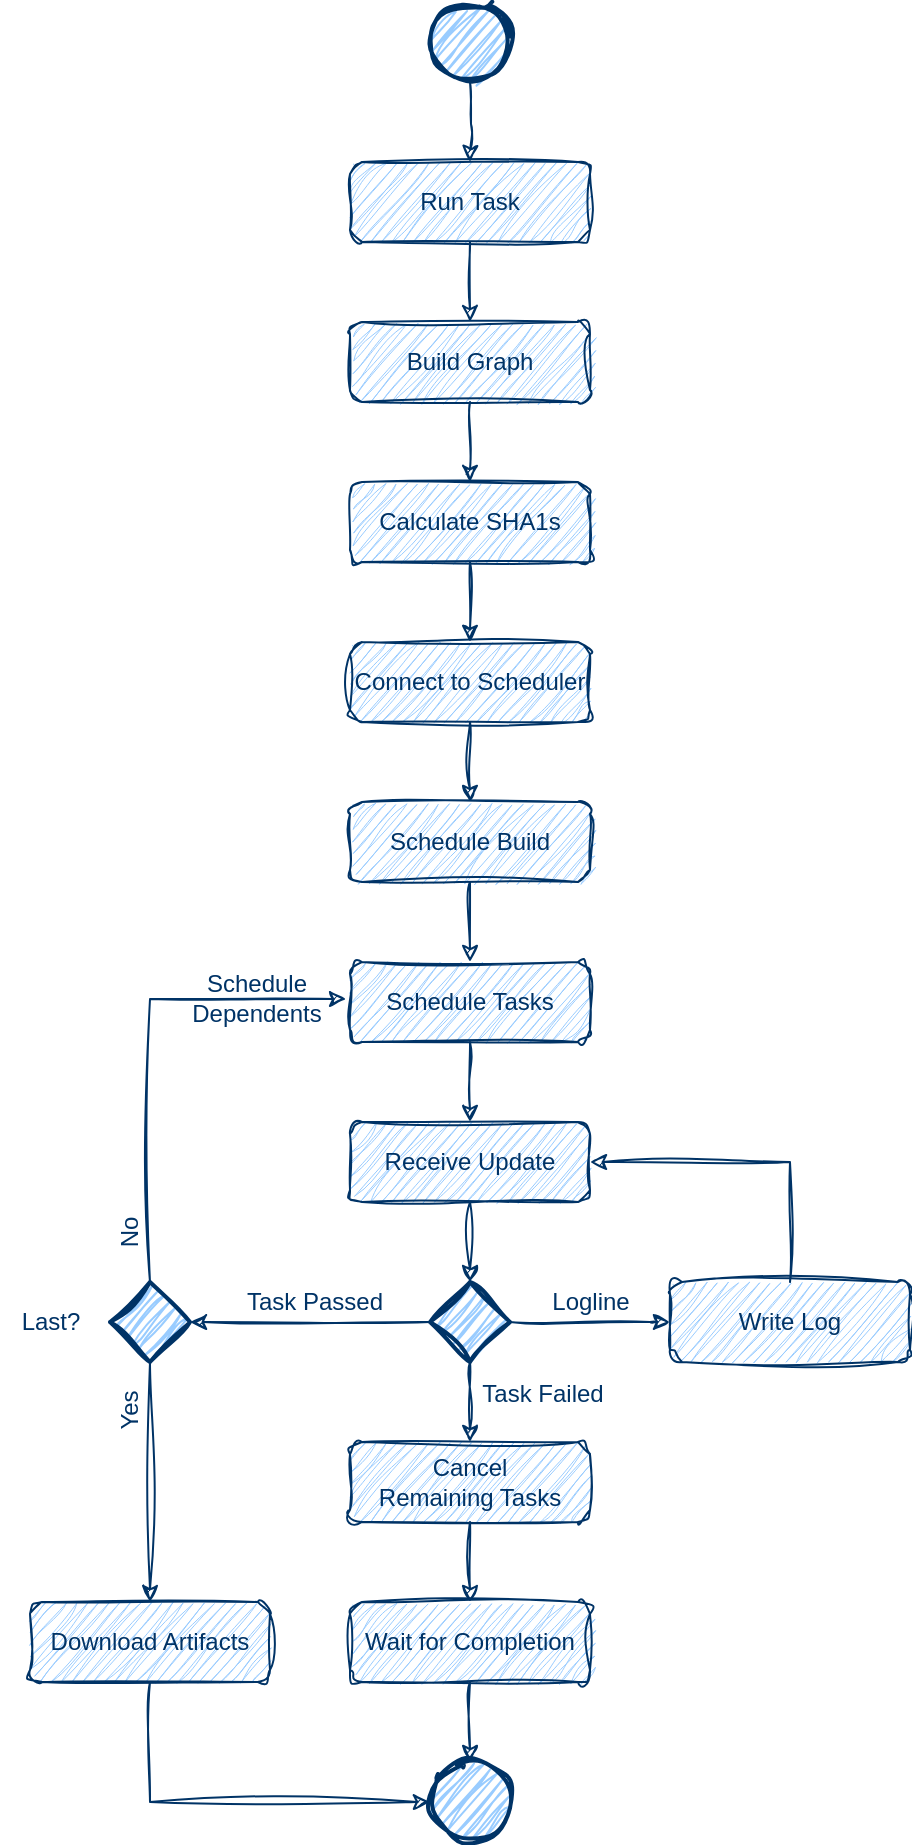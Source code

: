 <mxfile version="23.1.5" type="device">
  <diagram name="Page-1" id="Y92Y_TORvS9SPB8imlwd">
    <mxGraphModel dx="819" dy="1623" grid="1" gridSize="10" guides="1" tooltips="1" connect="1" arrows="1" fold="1" page="1" pageScale="1" pageWidth="850" pageHeight="1100" background="#ffffff" math="0" shadow="0">
      <root>
        <mxCell id="0" />
        <mxCell id="1" parent="0" />
        <mxCell id="bbUX7uOw3sF5FcF1nQRy-41" style="edgeStyle=orthogonalEdgeStyle;rounded=0;sketch=1;hachureGap=4;jiggle=2;curveFitting=1;orthogonalLoop=1;jettySize=auto;html=1;entryX=0.5;entryY=0;entryDx=0;entryDy=0;strokeColor=#003366;align=center;verticalAlign=middle;fontFamily=Helvetica;fontSize=12;fontColor=#003366;labelBackgroundColor=none;endArrow=classic;" edge="1" parent="1" source="bbUX7uOw3sF5FcF1nQRy-1" target="bbUX7uOw3sF5FcF1nQRy-5">
          <mxGeometry relative="1" as="geometry" />
        </mxCell>
        <mxCell id="bbUX7uOw3sF5FcF1nQRy-1" value="Run Task" style="rounded=1;whiteSpace=wrap;html=1;sketch=1;hachureGap=4;jiggle=2;curveFitting=1;fillColor=#99CCFF;fontColor=#003366;strokeColor=#003366;" vertex="1" parent="1">
          <mxGeometry x="360" y="-960" width="120" height="40" as="geometry" />
        </mxCell>
        <mxCell id="bbUX7uOw3sF5FcF1nQRy-2" style="edgeStyle=orthogonalEdgeStyle;rounded=0;sketch=1;hachureGap=4;jiggle=2;curveFitting=1;orthogonalLoop=1;jettySize=auto;html=1;exitX=0.5;exitY=1;exitDx=0;exitDy=0;" edge="1" parent="1" source="bbUX7uOw3sF5FcF1nQRy-1" target="bbUX7uOw3sF5FcF1nQRy-1">
          <mxGeometry relative="1" as="geometry" />
        </mxCell>
        <mxCell id="bbUX7uOw3sF5FcF1nQRy-4" style="edgeStyle=orthogonalEdgeStyle;rounded=0;sketch=1;hachureGap=4;jiggle=2;curveFitting=1;orthogonalLoop=1;jettySize=auto;html=1;entryX=0.5;entryY=0;entryDx=0;entryDy=0;fontFamily=Helvetica;fontSize=12;fontColor=#003366;strokeColor=#003366;" edge="1" parent="1" target="bbUX7uOw3sF5FcF1nQRy-1">
          <mxGeometry relative="1" as="geometry">
            <mxPoint x="420" y="-1000" as="sourcePoint" />
          </mxGeometry>
        </mxCell>
        <mxCell id="bbUX7uOw3sF5FcF1nQRy-42" style="edgeStyle=orthogonalEdgeStyle;rounded=0;sketch=1;hachureGap=4;jiggle=2;curveFitting=1;orthogonalLoop=1;jettySize=auto;html=1;entryX=0.5;entryY=0;entryDx=0;entryDy=0;strokeColor=#003366;align=center;verticalAlign=middle;fontFamily=Helvetica;fontSize=12;fontColor=#003366;labelBackgroundColor=none;endArrow=classic;" edge="1" parent="1" source="bbUX7uOw3sF5FcF1nQRy-5" target="bbUX7uOw3sF5FcF1nQRy-6">
          <mxGeometry relative="1" as="geometry" />
        </mxCell>
        <mxCell id="bbUX7uOw3sF5FcF1nQRy-5" value="Build Graph" style="rounded=1;whiteSpace=wrap;html=1;sketch=1;hachureGap=4;jiggle=2;curveFitting=1;fillColor=#99CCFF;fontColor=#003366;strokeColor=#003366;" vertex="1" parent="1">
          <mxGeometry x="360" y="-880" width="120" height="40" as="geometry" />
        </mxCell>
        <mxCell id="bbUX7uOw3sF5FcF1nQRy-44" style="edgeStyle=orthogonalEdgeStyle;rounded=0;sketch=1;hachureGap=4;jiggle=2;curveFitting=1;orthogonalLoop=1;jettySize=auto;html=1;entryX=0.5;entryY=0;entryDx=0;entryDy=0;strokeColor=#003366;align=center;verticalAlign=middle;fontFamily=Helvetica;fontSize=12;fontColor=#003366;labelBackgroundColor=none;endArrow=classic;" edge="1" parent="1" source="bbUX7uOw3sF5FcF1nQRy-6" target="bbUX7uOw3sF5FcF1nQRy-43">
          <mxGeometry relative="1" as="geometry" />
        </mxCell>
        <mxCell id="bbUX7uOw3sF5FcF1nQRy-6" value="Calculate SHA1s" style="rounded=1;whiteSpace=wrap;html=1;sketch=1;hachureGap=4;jiggle=2;curveFitting=1;fillColor=#99CCFF;fontColor=#003366;strokeColor=#003366;" vertex="1" parent="1">
          <mxGeometry x="360" y="-800" width="120" height="40" as="geometry" />
        </mxCell>
        <mxCell id="bbUX7uOw3sF5FcF1nQRy-7" value="Schedule Build" style="rounded=1;whiteSpace=wrap;html=1;sketch=1;hachureGap=4;jiggle=2;curveFitting=1;fillColor=#99CCFF;fontColor=#003366;strokeColor=#003366;" vertex="1" parent="1">
          <mxGeometry x="360" y="-640" width="120" height="40" as="geometry" />
        </mxCell>
        <mxCell id="bbUX7uOw3sF5FcF1nQRy-23" style="edgeStyle=orthogonalEdgeStyle;rounded=0;sketch=1;hachureGap=4;jiggle=2;curveFitting=1;orthogonalLoop=1;jettySize=auto;html=1;entryX=0.5;entryY=0;entryDx=0;entryDy=0;strokeColor=#003366;align=center;verticalAlign=middle;fontFamily=Helvetica;fontSize=12;fontColor=#003366;labelBackgroundColor=none;endArrow=classic;" edge="1" parent="1" source="bbUX7uOw3sF5FcF1nQRy-8" target="bbUX7uOw3sF5FcF1nQRy-9">
          <mxGeometry relative="1" as="geometry" />
        </mxCell>
        <mxCell id="bbUX7uOw3sF5FcF1nQRy-8" value="Schedule Tasks" style="rounded=1;whiteSpace=wrap;html=1;sketch=1;hachureGap=4;jiggle=2;curveFitting=1;fillColor=#99CCFF;fontColor=#003366;strokeColor=#003366;" vertex="1" parent="1">
          <mxGeometry x="360" y="-560" width="120" height="40" as="geometry" />
        </mxCell>
        <mxCell id="bbUX7uOw3sF5FcF1nQRy-11" value="" style="edgeStyle=orthogonalEdgeStyle;rounded=0;sketch=1;hachureGap=4;jiggle=2;curveFitting=1;orthogonalLoop=1;jettySize=auto;html=1;strokeColor=#003366;align=center;verticalAlign=middle;fontFamily=Helvetica;fontSize=12;fontColor=#003366;labelBackgroundColor=default;endArrow=classic;entryX=0.5;entryY=0;entryDx=0;entryDy=0;entryPerimeter=0;" edge="1" parent="1" source="bbUX7uOw3sF5FcF1nQRy-9" target="bbUX7uOw3sF5FcF1nQRy-12">
          <mxGeometry relative="1" as="geometry">
            <mxPoint x="420" y="-400.0" as="targetPoint" />
          </mxGeometry>
        </mxCell>
        <mxCell id="bbUX7uOw3sF5FcF1nQRy-9" value="Receive Update" style="rounded=1;whiteSpace=wrap;html=1;sketch=1;hachureGap=4;jiggle=2;curveFitting=1;fillColor=#99CCFF;fontColor=#003366;strokeColor=#003366;" vertex="1" parent="1">
          <mxGeometry x="360" y="-480" width="120" height="40" as="geometry" />
        </mxCell>
        <mxCell id="bbUX7uOw3sF5FcF1nQRy-13" style="edgeStyle=orthogonalEdgeStyle;rounded=0;sketch=1;hachureGap=4;jiggle=2;curveFitting=1;orthogonalLoop=1;jettySize=auto;html=1;entryX=0;entryY=0.5;entryDx=0;entryDy=0;strokeColor=#003366;align=center;verticalAlign=middle;fontFamily=Helvetica;fontSize=12;fontColor=#003366;labelBackgroundColor=none;endArrow=classic;" edge="1" parent="1" source="bbUX7uOw3sF5FcF1nQRy-12" target="bbUX7uOw3sF5FcF1nQRy-15">
          <mxGeometry relative="1" as="geometry">
            <Array as="points">
              <mxPoint x="510" y="-380" />
              <mxPoint x="510" y="-380" />
            </Array>
          </mxGeometry>
        </mxCell>
        <mxCell id="bbUX7uOw3sF5FcF1nQRy-14" value="Logline" style="edgeLabel;html=1;align=center;verticalAlign=middle;resizable=0;points=[];rounded=1;sketch=1;hachureGap=4;jiggle=2;curveFitting=1;strokeColor=#003366;fontFamily=Helvetica;fontSize=12;fontColor=#003366;labelBackgroundColor=none;fillColor=#99CCFF;" vertex="1" connectable="0" parent="bbUX7uOw3sF5FcF1nQRy-13">
          <mxGeometry x="-0.51" y="2" relative="1" as="geometry">
            <mxPoint x="20" y="-8" as="offset" />
          </mxGeometry>
        </mxCell>
        <mxCell id="bbUX7uOw3sF5FcF1nQRy-17" style="edgeStyle=orthogonalEdgeStyle;rounded=0;sketch=1;hachureGap=4;jiggle=2;curveFitting=1;orthogonalLoop=1;jettySize=auto;html=1;strokeColor=#003366;align=center;verticalAlign=middle;fontFamily=Helvetica;fontSize=12;fontColor=#003366;labelBackgroundColor=none;endArrow=classic;entryX=1;entryY=0.5;entryDx=0;entryDy=0;entryPerimeter=0;" edge="1" parent="1" source="bbUX7uOw3sF5FcF1nQRy-12" target="bbUX7uOw3sF5FcF1nQRy-20">
          <mxGeometry relative="1" as="geometry">
            <mxPoint x="320" y="-380" as="targetPoint" />
          </mxGeometry>
        </mxCell>
        <mxCell id="bbUX7uOw3sF5FcF1nQRy-19" value="Task Passed" style="edgeLabel;html=1;align=center;verticalAlign=middle;resizable=0;points=[];rounded=1;sketch=1;hachureGap=4;jiggle=2;curveFitting=1;strokeColor=#003366;fontFamily=Helvetica;fontSize=12;fontColor=#003366;labelBackgroundColor=none;fillColor=#99CCFF;gradientColor=none;" vertex="1" connectable="0" parent="bbUX7uOw3sF5FcF1nQRy-17">
          <mxGeometry x="-0.07" relative="1" as="geometry">
            <mxPoint x="-2" y="-10" as="offset" />
          </mxGeometry>
        </mxCell>
        <mxCell id="bbUX7uOw3sF5FcF1nQRy-25" style="edgeStyle=orthogonalEdgeStyle;rounded=0;sketch=1;hachureGap=4;jiggle=2;curveFitting=1;orthogonalLoop=1;jettySize=auto;html=1;entryX=0.5;entryY=0;entryDx=0;entryDy=0;strokeColor=#003366;align=center;verticalAlign=middle;fontFamily=Helvetica;fontSize=12;fontColor=#003366;labelBackgroundColor=none;endArrow=classic;" edge="1" parent="1" source="bbUX7uOw3sF5FcF1nQRy-12" target="bbUX7uOw3sF5FcF1nQRy-24">
          <mxGeometry relative="1" as="geometry" />
        </mxCell>
        <mxCell id="bbUX7uOw3sF5FcF1nQRy-12" value="" style="strokeWidth=2;html=1;shape=mxgraph.flowchart.decision;whiteSpace=wrap;rounded=1;sketch=1;hachureGap=4;jiggle=2;curveFitting=1;strokeColor=#003366;align=center;verticalAlign=middle;fontFamily=Helvetica;fontSize=12;fontColor=#003366;labelBackgroundColor=default;fillColor=#99CCFF;" vertex="1" parent="1">
          <mxGeometry x="400" y="-400" width="40" height="40" as="geometry" />
        </mxCell>
        <mxCell id="bbUX7uOw3sF5FcF1nQRy-16" style="edgeStyle=orthogonalEdgeStyle;rounded=0;sketch=1;hachureGap=4;jiggle=2;curveFitting=1;orthogonalLoop=1;jettySize=auto;html=1;entryX=1;entryY=0.5;entryDx=0;entryDy=0;strokeColor=#003366;align=center;verticalAlign=middle;fontFamily=Helvetica;fontSize=12;fontColor=#003366;labelBackgroundColor=none;endArrow=classic;" edge="1" parent="1" source="bbUX7uOw3sF5FcF1nQRy-15" target="bbUX7uOw3sF5FcF1nQRy-9">
          <mxGeometry relative="1" as="geometry">
            <Array as="points">
              <mxPoint x="580" y="-460" />
            </Array>
          </mxGeometry>
        </mxCell>
        <mxCell id="bbUX7uOw3sF5FcF1nQRy-15" value="Write Log" style="rounded=1;whiteSpace=wrap;html=1;sketch=1;hachureGap=4;jiggle=2;curveFitting=1;fillColor=#99CCFF;fontColor=#003366;strokeColor=#003366;" vertex="1" parent="1">
          <mxGeometry x="520" y="-400" width="120" height="40" as="geometry" />
        </mxCell>
        <mxCell id="bbUX7uOw3sF5FcF1nQRy-35" style="edgeStyle=orthogonalEdgeStyle;rounded=0;sketch=1;hachureGap=4;jiggle=2;curveFitting=1;orthogonalLoop=1;jettySize=auto;html=1;entryX=0.5;entryY=0;entryDx=0;entryDy=0;strokeColor=#003366;align=center;verticalAlign=middle;fontFamily=Helvetica;fontSize=12;fontColor=#003366;labelBackgroundColor=none;endArrow=classic;" edge="1" parent="1" source="bbUX7uOw3sF5FcF1nQRy-20" target="bbUX7uOw3sF5FcF1nQRy-34">
          <mxGeometry relative="1" as="geometry" />
        </mxCell>
        <mxCell id="bbUX7uOw3sF5FcF1nQRy-38" value="Yes" style="edgeLabel;html=1;align=center;verticalAlign=middle;resizable=0;points=[];rounded=1;sketch=1;hachureGap=4;jiggle=2;curveFitting=1;strokeColor=#003366;fontFamily=Helvetica;fontSize=12;fontColor=#003366;labelBackgroundColor=none;fillColor=#99CCFF;gradientColor=none;rotation=-90;" vertex="1" connectable="0" parent="bbUX7uOw3sF5FcF1nQRy-35">
          <mxGeometry x="-0.595" y="-2" relative="1" as="geometry">
            <mxPoint x="-8" as="offset" />
          </mxGeometry>
        </mxCell>
        <mxCell id="bbUX7uOw3sF5FcF1nQRy-20" value="" style="strokeWidth=2;html=1;shape=mxgraph.flowchart.decision;whiteSpace=wrap;rounded=1;sketch=1;hachureGap=4;jiggle=2;curveFitting=1;strokeColor=#003366;align=center;verticalAlign=middle;fontFamily=Helvetica;fontSize=12;fontColor=#003366;labelBackgroundColor=default;fillColor=#99CCFF;" vertex="1" parent="1">
          <mxGeometry x="240" y="-400" width="40" height="40" as="geometry" />
        </mxCell>
        <mxCell id="bbUX7uOw3sF5FcF1nQRy-21" style="edgeStyle=orthogonalEdgeStyle;rounded=0;sketch=1;hachureGap=4;jiggle=2;curveFitting=1;orthogonalLoop=1;jettySize=auto;html=1;entryX=-0.016;entryY=0.462;entryDx=0;entryDy=0;entryPerimeter=0;strokeColor=#003366;align=center;verticalAlign=middle;fontFamily=Helvetica;fontSize=12;fontColor=#003366;labelBackgroundColor=none;endArrow=classic;" edge="1" parent="1" source="bbUX7uOw3sF5FcF1nQRy-20" target="bbUX7uOw3sF5FcF1nQRy-8">
          <mxGeometry relative="1" as="geometry">
            <Array as="points">
              <mxPoint x="260" y="-542" />
            </Array>
          </mxGeometry>
        </mxCell>
        <mxCell id="bbUX7uOw3sF5FcF1nQRy-39" value="No" style="edgeLabel;html=1;align=center;verticalAlign=middle;resizable=0;points=[];rounded=1;sketch=1;hachureGap=4;jiggle=2;curveFitting=1;strokeColor=#003366;fontFamily=Helvetica;fontSize=12;fontColor=#003366;labelBackgroundColor=none;fillColor=#99CCFF;gradientColor=none;rotation=-90;" vertex="1" connectable="0" parent="bbUX7uOw3sF5FcF1nQRy-21">
          <mxGeometry x="-0.796" y="1" relative="1" as="geometry">
            <mxPoint x="-9" as="offset" />
          </mxGeometry>
        </mxCell>
        <mxCell id="bbUX7uOw3sF5FcF1nQRy-40" value="Schedule&lt;br&gt;Dependents" style="edgeLabel;html=1;align=center;verticalAlign=middle;resizable=0;points=[];rounded=1;sketch=1;hachureGap=4;jiggle=2;curveFitting=1;strokeColor=#003366;fontFamily=Helvetica;fontSize=12;fontColor=#003366;labelBackgroundColor=none;fillColor=#99CCFF;gradientColor=none;" vertex="1" connectable="0" parent="bbUX7uOw3sF5FcF1nQRy-21">
          <mxGeometry x="0.619" y="1" relative="1" as="geometry">
            <mxPoint as="offset" />
          </mxGeometry>
        </mxCell>
        <mxCell id="bbUX7uOw3sF5FcF1nQRy-28" style="edgeStyle=orthogonalEdgeStyle;rounded=0;sketch=1;hachureGap=4;jiggle=2;curveFitting=1;orthogonalLoop=1;jettySize=auto;html=1;entryX=0.5;entryY=0;entryDx=0;entryDy=0;strokeColor=#003366;align=center;verticalAlign=middle;fontFamily=Helvetica;fontSize=12;fontColor=#003366;labelBackgroundColor=none;endArrow=classic;" edge="1" parent="1" source="bbUX7uOw3sF5FcF1nQRy-24" target="bbUX7uOw3sF5FcF1nQRy-27">
          <mxGeometry relative="1" as="geometry" />
        </mxCell>
        <mxCell id="bbUX7uOw3sF5FcF1nQRy-24" value="Cancel &lt;br&gt;Remaining Tasks" style="rounded=1;whiteSpace=wrap;html=1;sketch=1;hachureGap=4;jiggle=2;curveFitting=1;fillColor=#99CCFF;fontColor=#003366;strokeColor=#003366;" vertex="1" parent="1">
          <mxGeometry x="360" y="-320" width="120" height="40" as="geometry" />
        </mxCell>
        <mxCell id="bbUX7uOw3sF5FcF1nQRy-26" value="Task Failed" style="edgeLabel;html=1;align=center;verticalAlign=middle;resizable=0;points=[];rounded=1;sketch=1;hachureGap=4;jiggle=2;curveFitting=1;strokeColor=#003366;fontFamily=Helvetica;fontSize=12;fontColor=#003366;labelBackgroundColor=none;fillColor=#99CCFF;gradientColor=none;" vertex="1" connectable="0" parent="1">
          <mxGeometry x="455.998" y="-344" as="geometry" />
        </mxCell>
        <mxCell id="bbUX7uOw3sF5FcF1nQRy-27" value="Wait for Completion" style="rounded=1;whiteSpace=wrap;html=1;sketch=1;hachureGap=4;jiggle=2;curveFitting=1;fillColor=#99CCFF;fontColor=#003366;strokeColor=#003366;" vertex="1" parent="1">
          <mxGeometry x="360" y="-240" width="120" height="40" as="geometry" />
        </mxCell>
        <mxCell id="bbUX7uOw3sF5FcF1nQRy-29" value="" style="strokeWidth=2;html=1;shape=mxgraph.flowchart.start_2;whiteSpace=wrap;rounded=1;sketch=1;hachureGap=4;jiggle=2;curveFitting=1;strokeColor=#003366;align=center;verticalAlign=middle;fontFamily=Helvetica;fontSize=12;fontColor=#003366;labelBackgroundColor=none;fillColor=#99CCFF;gradientColor=none;" vertex="1" parent="1">
          <mxGeometry x="400" y="-160" width="40" height="40" as="geometry" />
        </mxCell>
        <mxCell id="bbUX7uOw3sF5FcF1nQRy-30" value="" style="strokeWidth=2;html=1;shape=mxgraph.flowchart.start_2;whiteSpace=wrap;rounded=1;sketch=1;hachureGap=4;jiggle=2;curveFitting=1;strokeColor=#003366;align=center;verticalAlign=middle;fontFamily=Helvetica;fontSize=12;fontColor=#003366;labelBackgroundColor=none;fillColor=#99CCFF;gradientColor=none;" vertex="1" parent="1">
          <mxGeometry x="400" y="-1040" width="40" height="40" as="geometry" />
        </mxCell>
        <mxCell id="bbUX7uOw3sF5FcF1nQRy-31" style="edgeStyle=orthogonalEdgeStyle;rounded=0;sketch=1;hachureGap=4;jiggle=2;curveFitting=1;orthogonalLoop=1;jettySize=auto;html=1;entryX=0.5;entryY=0;entryDx=0;entryDy=0;entryPerimeter=0;strokeColor=#003366;align=center;verticalAlign=middle;fontFamily=Helvetica;fontSize=12;fontColor=#003366;labelBackgroundColor=none;endArrow=classic;" edge="1" parent="1" source="bbUX7uOw3sF5FcF1nQRy-27" target="bbUX7uOw3sF5FcF1nQRy-29">
          <mxGeometry relative="1" as="geometry" />
        </mxCell>
        <mxCell id="bbUX7uOw3sF5FcF1nQRy-34" value="Download Artifacts" style="rounded=1;whiteSpace=wrap;html=1;sketch=1;hachureGap=4;jiggle=2;curveFitting=1;fillColor=#99CCFF;fontColor=#003366;strokeColor=#003366;" vertex="1" parent="1">
          <mxGeometry x="200" y="-240" width="120" height="40" as="geometry" />
        </mxCell>
        <mxCell id="bbUX7uOw3sF5FcF1nQRy-36" style="edgeStyle=orthogonalEdgeStyle;rounded=0;sketch=1;hachureGap=4;jiggle=2;curveFitting=1;orthogonalLoop=1;jettySize=auto;html=1;entryX=0;entryY=0.5;entryDx=0;entryDy=0;entryPerimeter=0;strokeColor=#003366;align=center;verticalAlign=middle;fontFamily=Helvetica;fontSize=12;fontColor=#003366;labelBackgroundColor=none;endArrow=classic;" edge="1" parent="1" source="bbUX7uOw3sF5FcF1nQRy-34" target="bbUX7uOw3sF5FcF1nQRy-29">
          <mxGeometry relative="1" as="geometry">
            <Array as="points">
              <mxPoint x="260" y="-140" />
            </Array>
          </mxGeometry>
        </mxCell>
        <mxCell id="bbUX7uOw3sF5FcF1nQRy-37" value="Last?" style="text;html=1;align=center;verticalAlign=middle;resizable=0;points=[];autosize=1;strokeColor=none;fillColor=none;fontFamily=Helvetica;fontSize=12;fontColor=#003366;labelBackgroundColor=none;" vertex="1" parent="1">
          <mxGeometry x="185" y="-395" width="50" height="30" as="geometry" />
        </mxCell>
        <mxCell id="bbUX7uOw3sF5FcF1nQRy-45" style="edgeStyle=orthogonalEdgeStyle;rounded=0;sketch=1;hachureGap=4;jiggle=2;curveFitting=1;orthogonalLoop=1;jettySize=auto;html=1;entryX=0.5;entryY=0;entryDx=0;entryDy=0;strokeColor=#003366;align=center;verticalAlign=middle;fontFamily=Helvetica;fontSize=12;fontColor=#003366;labelBackgroundColor=none;endArrow=classic;" edge="1" parent="1" source="bbUX7uOw3sF5FcF1nQRy-43" target="bbUX7uOw3sF5FcF1nQRy-7">
          <mxGeometry relative="1" as="geometry" />
        </mxCell>
        <mxCell id="bbUX7uOw3sF5FcF1nQRy-43" value="Connect to Scheduler" style="rounded=1;whiteSpace=wrap;html=1;sketch=1;hachureGap=4;jiggle=2;curveFitting=1;fillColor=#99CCFF;fontColor=#003366;strokeColor=#003366;" vertex="1" parent="1">
          <mxGeometry x="360" y="-720" width="120" height="40" as="geometry" />
        </mxCell>
        <mxCell id="bbUX7uOw3sF5FcF1nQRy-46" style="edgeStyle=orthogonalEdgeStyle;rounded=0;sketch=1;hachureGap=4;jiggle=2;curveFitting=1;orthogonalLoop=1;jettySize=auto;html=1;entryX=0.5;entryY=0;entryDx=0;entryDy=0;strokeColor=#003366;align=center;verticalAlign=middle;fontFamily=Helvetica;fontSize=12;fontColor=#003366;labelBackgroundColor=none;endArrow=classic;" edge="1" parent="1" source="bbUX7uOw3sF5FcF1nQRy-7" target="bbUX7uOw3sF5FcF1nQRy-8">
          <mxGeometry relative="1" as="geometry" />
        </mxCell>
      </root>
    </mxGraphModel>
  </diagram>
</mxfile>
